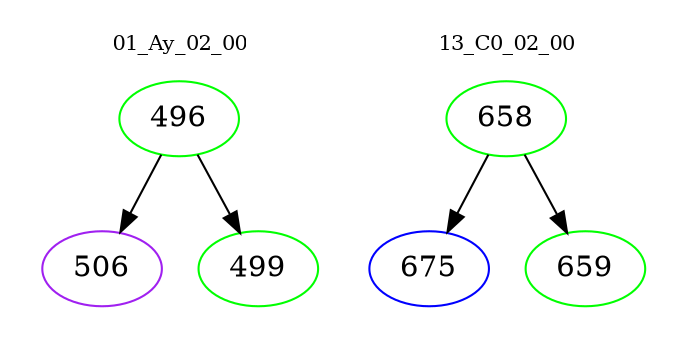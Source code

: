 digraph{
subgraph cluster_0 {
color = white
label = "01_Ay_02_00";
fontsize=10;
T0_496 [label="496", color="green"]
T0_496 -> T0_506 [color="black"]
T0_506 [label="506", color="purple"]
T0_496 -> T0_499 [color="black"]
T0_499 [label="499", color="green"]
}
subgraph cluster_1 {
color = white
label = "13_C0_02_00";
fontsize=10;
T1_658 [label="658", color="green"]
T1_658 -> T1_675 [color="black"]
T1_675 [label="675", color="blue"]
T1_658 -> T1_659 [color="black"]
T1_659 [label="659", color="green"]
}
}
